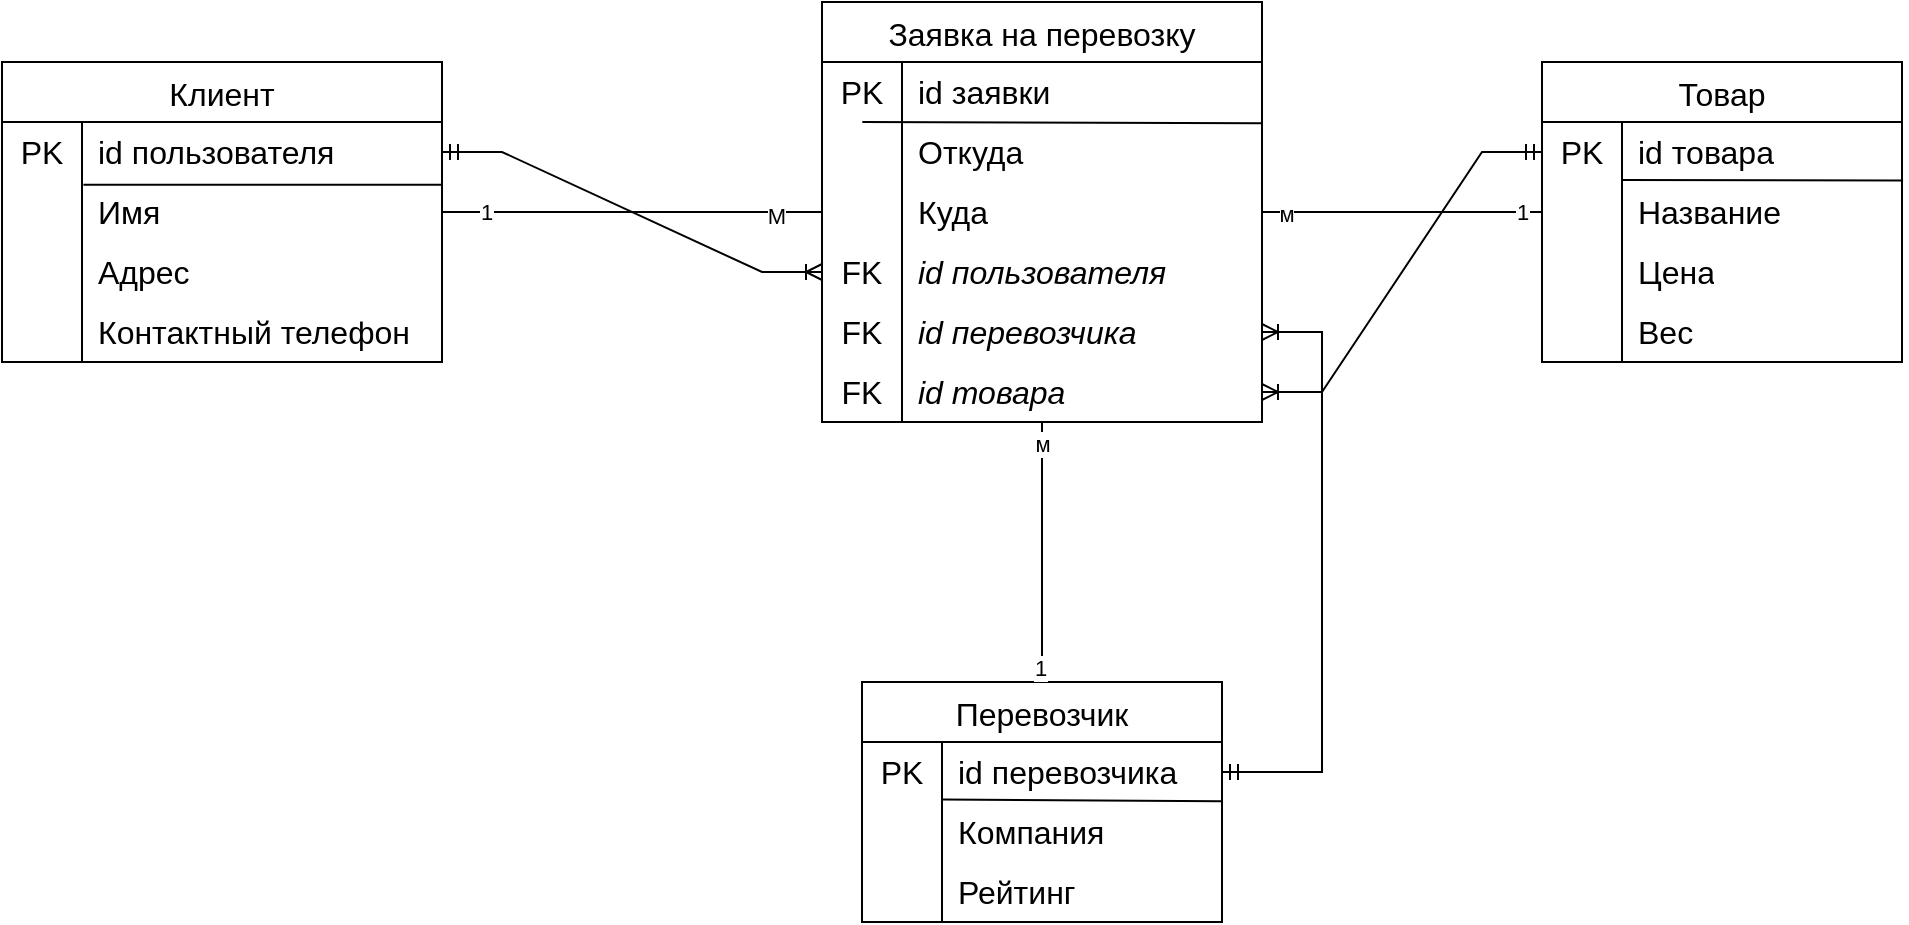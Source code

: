 <mxfile version="24.4.2" type="device">
  <diagram name="Страница — 1" id="g0R3e1ZwlaGYTqITwkmD">
    <mxGraphModel dx="2213" dy="767" grid="1" gridSize="10" guides="1" tooltips="1" connect="1" arrows="1" fold="1" page="1" pageScale="1" pageWidth="827" pageHeight="1169" math="0" shadow="0">
      <root>
        <mxCell id="0" />
        <mxCell id="1" parent="0" />
        <mxCell id="pUN1uKeZpESN9kSFb8I1-37" value="Заявка на перевозку" style="shape=table;startSize=30;container=1;collapsible=0;childLayout=tableLayout;fixedRows=1;rowLines=0;fontStyle=0;strokeColor=default;fontSize=16;" vertex="1" parent="1">
          <mxGeometry x="130" y="50" width="220" height="210" as="geometry" />
        </mxCell>
        <mxCell id="pUN1uKeZpESN9kSFb8I1-38" value="" style="shape=tableRow;horizontal=0;startSize=0;swimlaneHead=0;swimlaneBody=0;top=0;left=0;bottom=0;right=0;collapsible=0;dropTarget=0;fillColor=none;points=[[0,0.5],[1,0.5]];portConstraint=eastwest;strokeColor=inherit;fontSize=16;" vertex="1" parent="pUN1uKeZpESN9kSFb8I1-37">
          <mxGeometry y="30" width="220" height="30" as="geometry" />
        </mxCell>
        <mxCell id="pUN1uKeZpESN9kSFb8I1-39" value="PK" style="shape=partialRectangle;html=1;whiteSpace=wrap;connectable=0;fillColor=none;top=0;left=0;bottom=0;right=0;overflow=hidden;pointerEvents=1;strokeColor=inherit;fontSize=16;" vertex="1" parent="pUN1uKeZpESN9kSFb8I1-38">
          <mxGeometry width="40" height="30" as="geometry">
            <mxRectangle width="40" height="30" as="alternateBounds" />
          </mxGeometry>
        </mxCell>
        <mxCell id="pUN1uKeZpESN9kSFb8I1-40" value="id заявки" style="shape=partialRectangle;html=1;whiteSpace=wrap;connectable=0;fillColor=none;top=0;left=0;bottom=0;right=0;align=left;spacingLeft=6;overflow=hidden;strokeColor=inherit;fontSize=16;" vertex="1" parent="pUN1uKeZpESN9kSFb8I1-38">
          <mxGeometry x="40" width="180" height="30" as="geometry">
            <mxRectangle width="180" height="30" as="alternateBounds" />
          </mxGeometry>
        </mxCell>
        <mxCell id="pUN1uKeZpESN9kSFb8I1-41" value="" style="shape=tableRow;horizontal=0;startSize=0;swimlaneHead=0;swimlaneBody=0;top=0;left=0;bottom=0;right=0;collapsible=0;dropTarget=0;fillColor=none;points=[[0,0.5],[1,0.5]];portConstraint=eastwest;strokeColor=inherit;fontSize=16;" vertex="1" parent="pUN1uKeZpESN9kSFb8I1-37">
          <mxGeometry y="60" width="220" height="30" as="geometry" />
        </mxCell>
        <mxCell id="pUN1uKeZpESN9kSFb8I1-42" value="" style="shape=partialRectangle;html=1;whiteSpace=wrap;connectable=0;fillColor=none;top=0;left=0;bottom=0;right=0;overflow=hidden;strokeColor=inherit;fontSize=16;" vertex="1" parent="pUN1uKeZpESN9kSFb8I1-41">
          <mxGeometry width="40" height="30" as="geometry">
            <mxRectangle width="40" height="30" as="alternateBounds" />
          </mxGeometry>
        </mxCell>
        <mxCell id="pUN1uKeZpESN9kSFb8I1-43" value="Откуда" style="shape=partialRectangle;html=1;whiteSpace=wrap;connectable=0;fillColor=none;top=0;left=0;bottom=0;right=0;align=left;spacingLeft=6;overflow=hidden;strokeColor=inherit;fontSize=16;" vertex="1" parent="pUN1uKeZpESN9kSFb8I1-41">
          <mxGeometry x="40" width="180" height="30" as="geometry">
            <mxRectangle width="180" height="30" as="alternateBounds" />
          </mxGeometry>
        </mxCell>
        <mxCell id="pUN1uKeZpESN9kSFb8I1-44" value="" style="shape=tableRow;horizontal=0;startSize=0;swimlaneHead=0;swimlaneBody=0;top=0;left=0;bottom=0;right=0;collapsible=0;dropTarget=0;fillColor=none;points=[[0,0.5],[1,0.5]];portConstraint=eastwest;strokeColor=inherit;fontSize=16;" vertex="1" parent="pUN1uKeZpESN9kSFb8I1-37">
          <mxGeometry y="90" width="220" height="30" as="geometry" />
        </mxCell>
        <mxCell id="pUN1uKeZpESN9kSFb8I1-45" value="" style="shape=partialRectangle;html=1;whiteSpace=wrap;connectable=0;fillColor=none;top=0;left=0;bottom=0;right=0;overflow=hidden;strokeColor=inherit;fontSize=16;" vertex="1" parent="pUN1uKeZpESN9kSFb8I1-44">
          <mxGeometry width="40" height="30" as="geometry">
            <mxRectangle width="40" height="30" as="alternateBounds" />
          </mxGeometry>
        </mxCell>
        <mxCell id="pUN1uKeZpESN9kSFb8I1-46" value="Куда" style="shape=partialRectangle;html=1;whiteSpace=wrap;connectable=0;fillColor=none;top=0;left=0;bottom=0;right=0;align=left;spacingLeft=6;overflow=hidden;strokeColor=inherit;fontSize=16;" vertex="1" parent="pUN1uKeZpESN9kSFb8I1-44">
          <mxGeometry x="40" width="180" height="30" as="geometry">
            <mxRectangle width="180" height="30" as="alternateBounds" />
          </mxGeometry>
        </mxCell>
        <mxCell id="pUN1uKeZpESN9kSFb8I1-230" value="" style="shape=tableRow;horizontal=0;startSize=0;swimlaneHead=0;swimlaneBody=0;top=0;left=0;bottom=0;right=0;collapsible=0;dropTarget=0;fillColor=none;points=[[0,0.5],[1,0.5]];portConstraint=eastwest;strokeColor=inherit;fontSize=16;" vertex="1" parent="pUN1uKeZpESN9kSFb8I1-37">
          <mxGeometry y="120" width="220" height="30" as="geometry" />
        </mxCell>
        <mxCell id="pUN1uKeZpESN9kSFb8I1-231" value="FK" style="shape=partialRectangle;html=1;whiteSpace=wrap;connectable=0;fillColor=none;top=0;left=0;bottom=0;right=0;overflow=hidden;pointerEvents=1;strokeColor=inherit;fontSize=16;" vertex="1" parent="pUN1uKeZpESN9kSFb8I1-230">
          <mxGeometry width="40" height="30" as="geometry">
            <mxRectangle width="40" height="30" as="alternateBounds" />
          </mxGeometry>
        </mxCell>
        <mxCell id="pUN1uKeZpESN9kSFb8I1-232" value="&lt;i&gt;id пользователя&lt;/i&gt;" style="shape=partialRectangle;html=1;whiteSpace=wrap;connectable=0;fillColor=none;top=0;left=0;bottom=0;right=0;align=left;spacingLeft=6;overflow=hidden;strokeColor=inherit;fontSize=16;" vertex="1" parent="pUN1uKeZpESN9kSFb8I1-230">
          <mxGeometry x="40" width="180" height="30" as="geometry">
            <mxRectangle width="180" height="30" as="alternateBounds" />
          </mxGeometry>
        </mxCell>
        <mxCell id="pUN1uKeZpESN9kSFb8I1-218" value="" style="shape=tableRow;horizontal=0;startSize=0;swimlaneHead=0;swimlaneBody=0;top=0;left=0;bottom=0;right=0;collapsible=0;dropTarget=0;fillColor=none;points=[[0,0.5],[1,0.5]];portConstraint=eastwest;strokeColor=inherit;fontSize=16;" vertex="1" parent="pUN1uKeZpESN9kSFb8I1-37">
          <mxGeometry y="150" width="220" height="30" as="geometry" />
        </mxCell>
        <mxCell id="pUN1uKeZpESN9kSFb8I1-219" value="FK" style="shape=partialRectangle;html=1;whiteSpace=wrap;connectable=0;fillColor=none;top=0;left=0;bottom=0;right=0;overflow=hidden;strokeColor=inherit;fontSize=16;" vertex="1" parent="pUN1uKeZpESN9kSFb8I1-218">
          <mxGeometry width="40" height="30" as="geometry">
            <mxRectangle width="40" height="30" as="alternateBounds" />
          </mxGeometry>
        </mxCell>
        <mxCell id="pUN1uKeZpESN9kSFb8I1-220" value="&lt;i&gt;id перевозчика&lt;/i&gt;" style="shape=partialRectangle;html=1;whiteSpace=wrap;connectable=0;fillColor=none;top=0;left=0;bottom=0;right=0;align=left;spacingLeft=6;overflow=hidden;strokeColor=inherit;fontSize=16;" vertex="1" parent="pUN1uKeZpESN9kSFb8I1-218">
          <mxGeometry x="40" width="180" height="30" as="geometry">
            <mxRectangle width="180" height="30" as="alternateBounds" />
          </mxGeometry>
        </mxCell>
        <mxCell id="pUN1uKeZpESN9kSFb8I1-50" value="" style="shape=tableRow;horizontal=0;startSize=0;swimlaneHead=0;swimlaneBody=0;top=0;left=0;bottom=0;right=0;collapsible=0;dropTarget=0;fillColor=none;points=[[0,0.5],[1,0.5]];portConstraint=eastwest;strokeColor=inherit;fontSize=16;" vertex="1" parent="pUN1uKeZpESN9kSFb8I1-37">
          <mxGeometry y="180" width="220" height="30" as="geometry" />
        </mxCell>
        <mxCell id="pUN1uKeZpESN9kSFb8I1-51" value="FK" style="shape=partialRectangle;html=1;whiteSpace=wrap;connectable=0;fillColor=none;top=0;left=0;bottom=0;right=0;overflow=hidden;strokeColor=inherit;fontSize=16;" vertex="1" parent="pUN1uKeZpESN9kSFb8I1-50">
          <mxGeometry width="40" height="30" as="geometry">
            <mxRectangle width="40" height="30" as="alternateBounds" />
          </mxGeometry>
        </mxCell>
        <mxCell id="pUN1uKeZpESN9kSFb8I1-52" value="&lt;i&gt;id товара&lt;/i&gt;" style="shape=partialRectangle;html=1;whiteSpace=wrap;connectable=0;fillColor=none;top=0;left=0;bottom=0;right=0;align=left;spacingLeft=6;overflow=hidden;strokeColor=inherit;fontSize=16;" vertex="1" parent="pUN1uKeZpESN9kSFb8I1-50">
          <mxGeometry x="40" width="180" height="30" as="geometry">
            <mxRectangle width="180" height="30" as="alternateBounds" />
          </mxGeometry>
        </mxCell>
        <mxCell id="pUN1uKeZpESN9kSFb8I1-57" value="Клиент" style="shape=table;startSize=30;container=1;collapsible=0;childLayout=tableLayout;fixedRows=1;rowLines=0;fontStyle=0;strokeColor=default;fontSize=16;" vertex="1" parent="1">
          <mxGeometry x="-280" y="80" width="220" height="150" as="geometry" />
        </mxCell>
        <mxCell id="pUN1uKeZpESN9kSFb8I1-58" value="" style="shape=tableRow;horizontal=0;startSize=0;swimlaneHead=0;swimlaneBody=0;top=0;left=0;bottom=0;right=0;collapsible=0;dropTarget=0;fillColor=none;points=[[0,0.5],[1,0.5]];portConstraint=eastwest;strokeColor=inherit;fontSize=16;" vertex="1" parent="pUN1uKeZpESN9kSFb8I1-57">
          <mxGeometry y="30" width="220" height="30" as="geometry" />
        </mxCell>
        <mxCell id="pUN1uKeZpESN9kSFb8I1-59" value="PK" style="shape=partialRectangle;html=1;whiteSpace=wrap;connectable=0;fillColor=none;top=0;left=0;bottom=0;right=0;overflow=hidden;pointerEvents=1;strokeColor=inherit;fontSize=16;" vertex="1" parent="pUN1uKeZpESN9kSFb8I1-58">
          <mxGeometry width="40" height="30" as="geometry">
            <mxRectangle width="40" height="30" as="alternateBounds" />
          </mxGeometry>
        </mxCell>
        <mxCell id="pUN1uKeZpESN9kSFb8I1-60" value="id пользователя" style="shape=partialRectangle;html=1;whiteSpace=wrap;connectable=0;fillColor=none;top=0;left=0;bottom=0;right=0;align=left;spacingLeft=6;overflow=hidden;strokeColor=inherit;fontSize=16;" vertex="1" parent="pUN1uKeZpESN9kSFb8I1-58">
          <mxGeometry x="40" width="180" height="30" as="geometry">
            <mxRectangle width="180" height="30" as="alternateBounds" />
          </mxGeometry>
        </mxCell>
        <mxCell id="pUN1uKeZpESN9kSFb8I1-61" value="" style="shape=tableRow;horizontal=0;startSize=0;swimlaneHead=0;swimlaneBody=0;top=0;left=0;bottom=0;right=0;collapsible=0;dropTarget=0;fillColor=none;points=[[0,0.5],[1,0.5]];portConstraint=eastwest;strokeColor=inherit;fontSize=16;" vertex="1" parent="pUN1uKeZpESN9kSFb8I1-57">
          <mxGeometry y="60" width="220" height="30" as="geometry" />
        </mxCell>
        <mxCell id="pUN1uKeZpESN9kSFb8I1-62" value="" style="shape=partialRectangle;html=1;whiteSpace=wrap;connectable=0;fillColor=none;top=0;left=0;bottom=0;right=0;overflow=hidden;strokeColor=inherit;fontSize=16;" vertex="1" parent="pUN1uKeZpESN9kSFb8I1-61">
          <mxGeometry width="40" height="30" as="geometry">
            <mxRectangle width="40" height="30" as="alternateBounds" />
          </mxGeometry>
        </mxCell>
        <mxCell id="pUN1uKeZpESN9kSFb8I1-63" value="Имя" style="shape=partialRectangle;html=1;whiteSpace=wrap;connectable=0;fillColor=none;top=0;left=0;bottom=0;right=0;align=left;spacingLeft=6;overflow=hidden;strokeColor=inherit;fontSize=16;" vertex="1" parent="pUN1uKeZpESN9kSFb8I1-61">
          <mxGeometry x="40" width="180" height="30" as="geometry">
            <mxRectangle width="180" height="30" as="alternateBounds" />
          </mxGeometry>
        </mxCell>
        <mxCell id="pUN1uKeZpESN9kSFb8I1-258" value="" style="shape=tableRow;horizontal=0;startSize=0;swimlaneHead=0;swimlaneBody=0;top=0;left=0;bottom=0;right=0;collapsible=0;dropTarget=0;fillColor=none;points=[[0,0.5],[1,0.5]];portConstraint=eastwest;strokeColor=inherit;fontSize=16;" vertex="1" parent="pUN1uKeZpESN9kSFb8I1-57">
          <mxGeometry y="90" width="220" height="30" as="geometry" />
        </mxCell>
        <mxCell id="pUN1uKeZpESN9kSFb8I1-259" value="" style="shape=partialRectangle;html=1;whiteSpace=wrap;connectable=0;fillColor=none;top=0;left=0;bottom=0;right=0;overflow=hidden;pointerEvents=1;strokeColor=inherit;fontSize=16;" vertex="1" parent="pUN1uKeZpESN9kSFb8I1-258">
          <mxGeometry width="40" height="30" as="geometry">
            <mxRectangle width="40" height="30" as="alternateBounds" />
          </mxGeometry>
        </mxCell>
        <mxCell id="pUN1uKeZpESN9kSFb8I1-260" value="Адрес" style="shape=partialRectangle;html=1;whiteSpace=wrap;connectable=0;fillColor=none;top=0;left=0;bottom=0;right=0;align=left;spacingLeft=6;overflow=hidden;strokeColor=inherit;fontSize=16;" vertex="1" parent="pUN1uKeZpESN9kSFb8I1-258">
          <mxGeometry x="40" width="180" height="30" as="geometry">
            <mxRectangle width="180" height="30" as="alternateBounds" />
          </mxGeometry>
        </mxCell>
        <mxCell id="pUN1uKeZpESN9kSFb8I1-64" value="" style="shape=tableRow;horizontal=0;startSize=0;swimlaneHead=0;swimlaneBody=0;top=0;left=0;bottom=0;right=0;collapsible=0;dropTarget=0;fillColor=none;points=[[0,0.5],[1,0.5]];portConstraint=eastwest;strokeColor=inherit;fontSize=16;" vertex="1" parent="pUN1uKeZpESN9kSFb8I1-57">
          <mxGeometry y="120" width="220" height="30" as="geometry" />
        </mxCell>
        <mxCell id="pUN1uKeZpESN9kSFb8I1-65" value="" style="shape=partialRectangle;html=1;whiteSpace=wrap;connectable=0;fillColor=none;top=0;left=0;bottom=0;right=0;overflow=hidden;strokeColor=inherit;fontSize=16;" vertex="1" parent="pUN1uKeZpESN9kSFb8I1-64">
          <mxGeometry width="40" height="30" as="geometry">
            <mxRectangle width="40" height="30" as="alternateBounds" />
          </mxGeometry>
        </mxCell>
        <mxCell id="pUN1uKeZpESN9kSFb8I1-66" value="Контактный телефон" style="shape=partialRectangle;html=1;whiteSpace=wrap;connectable=0;fillColor=none;top=0;left=0;bottom=0;right=0;align=left;spacingLeft=6;overflow=hidden;strokeColor=inherit;fontSize=16;" vertex="1" parent="pUN1uKeZpESN9kSFb8I1-64">
          <mxGeometry x="40" width="180" height="30" as="geometry">
            <mxRectangle width="180" height="30" as="alternateBounds" />
          </mxGeometry>
        </mxCell>
        <mxCell id="pUN1uKeZpESN9kSFb8I1-274" value="" style="endArrow=none;html=1;rounded=0;exitX=0.185;exitY=1.047;exitDx=0;exitDy=0;exitPerimeter=0;entryX=1;entryY=1.047;entryDx=0;entryDy=0;entryPerimeter=0;" edge="1" parent="pUN1uKeZpESN9kSFb8I1-57" source="pUN1uKeZpESN9kSFb8I1-58" target="pUN1uKeZpESN9kSFb8I1-58">
          <mxGeometry width="50" height="50" relative="1" as="geometry">
            <mxPoint x="200" y="100" as="sourcePoint" />
            <mxPoint x="250" y="50" as="targetPoint" />
          </mxGeometry>
        </mxCell>
        <mxCell id="pUN1uKeZpESN9kSFb8I1-67" value="Товар" style="shape=table;startSize=30;container=1;collapsible=0;childLayout=tableLayout;fixedRows=1;rowLines=0;fontStyle=0;strokeColor=default;fontSize=16;" vertex="1" parent="1">
          <mxGeometry x="490" y="80" width="180" height="150" as="geometry" />
        </mxCell>
        <mxCell id="pUN1uKeZpESN9kSFb8I1-68" value="" style="shape=tableRow;horizontal=0;startSize=0;swimlaneHead=0;swimlaneBody=0;top=0;left=0;bottom=0;right=0;collapsible=0;dropTarget=0;fillColor=none;points=[[0,0.5],[1,0.5]];portConstraint=eastwest;strokeColor=inherit;fontSize=16;" vertex="1" parent="pUN1uKeZpESN9kSFb8I1-67">
          <mxGeometry y="30" width="180" height="30" as="geometry" />
        </mxCell>
        <mxCell id="pUN1uKeZpESN9kSFb8I1-69" value="PK" style="shape=partialRectangle;html=1;whiteSpace=wrap;connectable=0;fillColor=none;top=0;left=0;bottom=0;right=0;overflow=hidden;pointerEvents=1;strokeColor=inherit;fontSize=16;" vertex="1" parent="pUN1uKeZpESN9kSFb8I1-68">
          <mxGeometry width="40" height="30" as="geometry">
            <mxRectangle width="40" height="30" as="alternateBounds" />
          </mxGeometry>
        </mxCell>
        <mxCell id="pUN1uKeZpESN9kSFb8I1-70" value="id товара" style="shape=partialRectangle;html=1;whiteSpace=wrap;connectable=0;fillColor=none;top=0;left=0;bottom=0;right=0;align=left;spacingLeft=6;overflow=hidden;strokeColor=inherit;fontSize=16;" vertex="1" parent="pUN1uKeZpESN9kSFb8I1-68">
          <mxGeometry x="40" width="140" height="30" as="geometry">
            <mxRectangle width="140" height="30" as="alternateBounds" />
          </mxGeometry>
        </mxCell>
        <mxCell id="pUN1uKeZpESN9kSFb8I1-239" value="" style="shape=tableRow;horizontal=0;startSize=0;swimlaneHead=0;swimlaneBody=0;top=0;left=0;bottom=0;right=0;collapsible=0;dropTarget=0;fillColor=none;points=[[0,0.5],[1,0.5]];portConstraint=eastwest;strokeColor=inherit;fontSize=16;" vertex="1" parent="pUN1uKeZpESN9kSFb8I1-67">
          <mxGeometry y="60" width="180" height="30" as="geometry" />
        </mxCell>
        <mxCell id="pUN1uKeZpESN9kSFb8I1-240" value="" style="shape=partialRectangle;html=1;whiteSpace=wrap;connectable=0;fillColor=none;top=0;left=0;bottom=0;right=0;overflow=hidden;pointerEvents=1;strokeColor=inherit;fontSize=16;" vertex="1" parent="pUN1uKeZpESN9kSFb8I1-239">
          <mxGeometry width="40" height="30" as="geometry">
            <mxRectangle width="40" height="30" as="alternateBounds" />
          </mxGeometry>
        </mxCell>
        <mxCell id="pUN1uKeZpESN9kSFb8I1-241" value="Название" style="shape=partialRectangle;html=1;whiteSpace=wrap;connectable=0;fillColor=none;top=0;left=0;bottom=0;right=0;align=left;spacingLeft=6;overflow=hidden;strokeColor=inherit;fontSize=16;" vertex="1" parent="pUN1uKeZpESN9kSFb8I1-239">
          <mxGeometry x="40" width="140" height="30" as="geometry">
            <mxRectangle width="140" height="30" as="alternateBounds" />
          </mxGeometry>
        </mxCell>
        <mxCell id="pUN1uKeZpESN9kSFb8I1-233" value="" style="shape=tableRow;horizontal=0;startSize=0;swimlaneHead=0;swimlaneBody=0;top=0;left=0;bottom=0;right=0;collapsible=0;dropTarget=0;fillColor=none;points=[[0,0.5],[1,0.5]];portConstraint=eastwest;strokeColor=inherit;fontSize=16;" vertex="1" parent="pUN1uKeZpESN9kSFb8I1-67">
          <mxGeometry y="90" width="180" height="30" as="geometry" />
        </mxCell>
        <mxCell id="pUN1uKeZpESN9kSFb8I1-234" value="" style="shape=partialRectangle;html=1;whiteSpace=wrap;connectable=0;fillColor=none;top=0;left=0;bottom=0;right=0;overflow=hidden;strokeColor=inherit;fontSize=16;" vertex="1" parent="pUN1uKeZpESN9kSFb8I1-233">
          <mxGeometry width="40" height="30" as="geometry">
            <mxRectangle width="40" height="30" as="alternateBounds" />
          </mxGeometry>
        </mxCell>
        <mxCell id="pUN1uKeZpESN9kSFb8I1-235" value="Цена" style="shape=partialRectangle;html=1;whiteSpace=wrap;connectable=0;fillColor=none;top=0;left=0;bottom=0;right=0;align=left;spacingLeft=6;overflow=hidden;strokeColor=inherit;fontSize=16;" vertex="1" parent="pUN1uKeZpESN9kSFb8I1-233">
          <mxGeometry x="40" width="140" height="30" as="geometry">
            <mxRectangle width="140" height="30" as="alternateBounds" />
          </mxGeometry>
        </mxCell>
        <mxCell id="pUN1uKeZpESN9kSFb8I1-71" value="" style="shape=tableRow;horizontal=0;startSize=0;swimlaneHead=0;swimlaneBody=0;top=0;left=0;bottom=0;right=0;collapsible=0;dropTarget=0;fillColor=none;points=[[0,0.5],[1,0.5]];portConstraint=eastwest;strokeColor=inherit;fontSize=16;" vertex="1" parent="pUN1uKeZpESN9kSFb8I1-67">
          <mxGeometry y="120" width="180" height="30" as="geometry" />
        </mxCell>
        <mxCell id="pUN1uKeZpESN9kSFb8I1-72" value="" style="shape=partialRectangle;html=1;whiteSpace=wrap;connectable=0;fillColor=none;top=0;left=0;bottom=0;right=0;overflow=hidden;strokeColor=inherit;fontSize=16;" vertex="1" parent="pUN1uKeZpESN9kSFb8I1-71">
          <mxGeometry width="40" height="30" as="geometry">
            <mxRectangle width="40" height="30" as="alternateBounds" />
          </mxGeometry>
        </mxCell>
        <mxCell id="pUN1uKeZpESN9kSFb8I1-73" value="Вес" style="shape=partialRectangle;html=1;whiteSpace=wrap;connectable=0;fillColor=none;top=0;left=0;bottom=0;right=0;align=left;spacingLeft=6;overflow=hidden;strokeColor=inherit;fontSize=16;" vertex="1" parent="pUN1uKeZpESN9kSFb8I1-71">
          <mxGeometry x="40" width="140" height="30" as="geometry">
            <mxRectangle width="140" height="30" as="alternateBounds" />
          </mxGeometry>
        </mxCell>
        <mxCell id="pUN1uKeZpESN9kSFb8I1-275" value="" style="endArrow=none;html=1;rounded=0;exitX=0.223;exitY=0.967;exitDx=0;exitDy=0;exitPerimeter=0;entryX=1.003;entryY=0.976;entryDx=0;entryDy=0;entryPerimeter=0;" edge="1" parent="pUN1uKeZpESN9kSFb8I1-67" source="pUN1uKeZpESN9kSFb8I1-68" target="pUN1uKeZpESN9kSFb8I1-68">
          <mxGeometry width="50" height="50" relative="1" as="geometry">
            <mxPoint x="40.3" y="59.59" as="sourcePoint" />
            <mxPoint x="180" y="60" as="targetPoint" />
          </mxGeometry>
        </mxCell>
        <mxCell id="pUN1uKeZpESN9kSFb8I1-261" value="Перевозчик" style="shape=table;startSize=30;container=1;collapsible=0;childLayout=tableLayout;fixedRows=1;rowLines=0;fontStyle=0;strokeColor=default;fontSize=16;" vertex="1" parent="1">
          <mxGeometry x="150" y="390" width="180" height="120" as="geometry" />
        </mxCell>
        <mxCell id="pUN1uKeZpESN9kSFb8I1-262" value="" style="shape=tableRow;horizontal=0;startSize=0;swimlaneHead=0;swimlaneBody=0;top=0;left=0;bottom=0;right=0;collapsible=0;dropTarget=0;fillColor=none;points=[[0,0.5],[1,0.5]];portConstraint=eastwest;strokeColor=inherit;fontSize=16;" vertex="1" parent="pUN1uKeZpESN9kSFb8I1-261">
          <mxGeometry y="30" width="180" height="30" as="geometry" />
        </mxCell>
        <mxCell id="pUN1uKeZpESN9kSFb8I1-263" value="PK" style="shape=partialRectangle;html=1;whiteSpace=wrap;connectable=0;fillColor=none;top=0;left=0;bottom=0;right=0;overflow=hidden;pointerEvents=1;strokeColor=inherit;fontSize=16;" vertex="1" parent="pUN1uKeZpESN9kSFb8I1-262">
          <mxGeometry width="40" height="30" as="geometry">
            <mxRectangle width="40" height="30" as="alternateBounds" />
          </mxGeometry>
        </mxCell>
        <mxCell id="pUN1uKeZpESN9kSFb8I1-264" value="id перевозчика" style="shape=partialRectangle;html=1;whiteSpace=wrap;connectable=0;fillColor=none;top=0;left=0;bottom=0;right=0;align=left;spacingLeft=6;overflow=hidden;strokeColor=inherit;fontSize=16;" vertex="1" parent="pUN1uKeZpESN9kSFb8I1-262">
          <mxGeometry x="40" width="140" height="30" as="geometry">
            <mxRectangle width="140" height="30" as="alternateBounds" />
          </mxGeometry>
        </mxCell>
        <mxCell id="pUN1uKeZpESN9kSFb8I1-265" value="" style="shape=tableRow;horizontal=0;startSize=0;swimlaneHead=0;swimlaneBody=0;top=0;left=0;bottom=0;right=0;collapsible=0;dropTarget=0;fillColor=none;points=[[0,0.5],[1,0.5]];portConstraint=eastwest;strokeColor=inherit;fontSize=16;" vertex="1" parent="pUN1uKeZpESN9kSFb8I1-261">
          <mxGeometry y="60" width="180" height="30" as="geometry" />
        </mxCell>
        <mxCell id="pUN1uKeZpESN9kSFb8I1-266" value="" style="shape=partialRectangle;html=1;whiteSpace=wrap;connectable=0;fillColor=none;top=0;left=0;bottom=0;right=0;overflow=hidden;strokeColor=inherit;fontSize=16;" vertex="1" parent="pUN1uKeZpESN9kSFb8I1-265">
          <mxGeometry width="40" height="30" as="geometry">
            <mxRectangle width="40" height="30" as="alternateBounds" />
          </mxGeometry>
        </mxCell>
        <mxCell id="pUN1uKeZpESN9kSFb8I1-267" value="Компания" style="shape=partialRectangle;html=1;whiteSpace=wrap;connectable=0;fillColor=none;top=0;left=0;bottom=0;right=0;align=left;spacingLeft=6;overflow=hidden;strokeColor=inherit;fontSize=16;" vertex="1" parent="pUN1uKeZpESN9kSFb8I1-265">
          <mxGeometry x="40" width="140" height="30" as="geometry">
            <mxRectangle width="140" height="30" as="alternateBounds" />
          </mxGeometry>
        </mxCell>
        <mxCell id="pUN1uKeZpESN9kSFb8I1-268" value="" style="shape=tableRow;horizontal=0;startSize=0;swimlaneHead=0;swimlaneBody=0;top=0;left=0;bottom=0;right=0;collapsible=0;dropTarget=0;fillColor=none;points=[[0,0.5],[1,0.5]];portConstraint=eastwest;strokeColor=inherit;fontSize=16;" vertex="1" parent="pUN1uKeZpESN9kSFb8I1-261">
          <mxGeometry y="90" width="180" height="30" as="geometry" />
        </mxCell>
        <mxCell id="pUN1uKeZpESN9kSFb8I1-269" value="" style="shape=partialRectangle;html=1;whiteSpace=wrap;connectable=0;fillColor=none;top=0;left=0;bottom=0;right=0;overflow=hidden;strokeColor=inherit;fontSize=16;" vertex="1" parent="pUN1uKeZpESN9kSFb8I1-268">
          <mxGeometry width="40" height="30" as="geometry">
            <mxRectangle width="40" height="30" as="alternateBounds" />
          </mxGeometry>
        </mxCell>
        <mxCell id="pUN1uKeZpESN9kSFb8I1-270" value="Рейтинг" style="shape=partialRectangle;html=1;whiteSpace=wrap;connectable=0;fillColor=none;top=0;left=0;bottom=0;right=0;align=left;spacingLeft=6;overflow=hidden;strokeColor=inherit;fontSize=16;" vertex="1" parent="pUN1uKeZpESN9kSFb8I1-268">
          <mxGeometry x="40" width="140" height="30" as="geometry">
            <mxRectangle width="140" height="30" as="alternateBounds" />
          </mxGeometry>
        </mxCell>
        <mxCell id="pUN1uKeZpESN9kSFb8I1-276" value="" style="endArrow=none;html=1;rounded=0;exitX=0.222;exitY=-0.043;exitDx=0;exitDy=0;exitPerimeter=0;entryX=1;entryY=0.986;entryDx=0;entryDy=0;entryPerimeter=0;" edge="1" parent="pUN1uKeZpESN9kSFb8I1-261" source="pUN1uKeZpESN9kSFb8I1-265" target="pUN1uKeZpESN9kSFb8I1-262">
          <mxGeometry width="50" height="50" relative="1" as="geometry">
            <mxPoint x="40.3" y="59.71" as="sourcePoint" />
            <mxPoint x="180" y="60.12" as="targetPoint" />
          </mxGeometry>
        </mxCell>
        <mxCell id="pUN1uKeZpESN9kSFb8I1-277" value="" style="endArrow=none;html=1;rounded=0;exitX=0.185;exitY=1.047;exitDx=0;exitDy=0;exitPerimeter=0;entryX=1.001;entryY=0.022;entryDx=0;entryDy=0;entryPerimeter=0;" edge="1" parent="1" target="pUN1uKeZpESN9kSFb8I1-41">
          <mxGeometry width="50" height="50" relative="1" as="geometry">
            <mxPoint x="150.15" y="110.0" as="sourcePoint" />
            <mxPoint x="289.85" y="110.41" as="targetPoint" />
          </mxGeometry>
        </mxCell>
        <mxCell id="pUN1uKeZpESN9kSFb8I1-278" value="" style="endArrow=none;html=1;rounded=0;" edge="1" parent="1" source="pUN1uKeZpESN9kSFb8I1-37" target="pUN1uKeZpESN9kSFb8I1-57">
          <mxGeometry width="50" height="50" relative="1" as="geometry">
            <mxPoint x="350" y="40" as="sourcePoint" />
            <mxPoint x="400" y="-10" as="targetPoint" />
          </mxGeometry>
        </mxCell>
        <mxCell id="pUN1uKeZpESN9kSFb8I1-281" value="1" style="edgeLabel;html=1;align=center;verticalAlign=middle;resizable=0;points=[];" vertex="1" connectable="0" parent="pUN1uKeZpESN9kSFb8I1-278">
          <mxGeometry x="0.775" relative="1" as="geometry">
            <mxPoint as="offset" />
          </mxGeometry>
        </mxCell>
        <mxCell id="pUN1uKeZpESN9kSFb8I1-282" value="М" style="edgeLabel;html=1;align=center;verticalAlign=middle;resizable=0;points=[];" vertex="1" connectable="0" parent="pUN1uKeZpESN9kSFb8I1-278">
          <mxGeometry x="-0.753" y="2" relative="1" as="geometry">
            <mxPoint as="offset" />
          </mxGeometry>
        </mxCell>
        <mxCell id="pUN1uKeZpESN9kSFb8I1-279" value="" style="endArrow=none;html=1;rounded=0;" edge="1" parent="1" source="pUN1uKeZpESN9kSFb8I1-37" target="pUN1uKeZpESN9kSFb8I1-67">
          <mxGeometry width="50" height="50" relative="1" as="geometry">
            <mxPoint x="400" y="180" as="sourcePoint" />
            <mxPoint x="550" y="250" as="targetPoint" />
          </mxGeometry>
        </mxCell>
        <mxCell id="pUN1uKeZpESN9kSFb8I1-283" value="м" style="edgeLabel;html=1;align=center;verticalAlign=middle;resizable=0;points=[];" vertex="1" connectable="0" parent="pUN1uKeZpESN9kSFb8I1-279">
          <mxGeometry x="-0.829" y="-1" relative="1" as="geometry">
            <mxPoint as="offset" />
          </mxGeometry>
        </mxCell>
        <mxCell id="pUN1uKeZpESN9kSFb8I1-284" value="1" style="edgeLabel;html=1;align=center;verticalAlign=middle;resizable=0;points=[];" vertex="1" connectable="0" parent="pUN1uKeZpESN9kSFb8I1-279">
          <mxGeometry x="0.848" relative="1" as="geometry">
            <mxPoint as="offset" />
          </mxGeometry>
        </mxCell>
        <mxCell id="pUN1uKeZpESN9kSFb8I1-280" value="" style="endArrow=none;html=1;rounded=0;" edge="1" parent="1" source="pUN1uKeZpESN9kSFb8I1-261" target="pUN1uKeZpESN9kSFb8I1-50">
          <mxGeometry width="50" height="50" relative="1" as="geometry">
            <mxPoint x="330" y="410" as="sourcePoint" />
            <mxPoint x="380" y="360" as="targetPoint" />
          </mxGeometry>
        </mxCell>
        <mxCell id="pUN1uKeZpESN9kSFb8I1-285" value="1" style="edgeLabel;html=1;align=center;verticalAlign=middle;resizable=0;points=[];" vertex="1" connectable="0" parent="pUN1uKeZpESN9kSFb8I1-280">
          <mxGeometry x="-0.883" y="1" relative="1" as="geometry">
            <mxPoint as="offset" />
          </mxGeometry>
        </mxCell>
        <mxCell id="pUN1uKeZpESN9kSFb8I1-286" value="м" style="edgeLabel;html=1;align=center;verticalAlign=middle;resizable=0;points=[];" vertex="1" connectable="0" parent="pUN1uKeZpESN9kSFb8I1-280">
          <mxGeometry x="0.833" relative="1" as="geometry">
            <mxPoint as="offset" />
          </mxGeometry>
        </mxCell>
        <mxCell id="pUN1uKeZpESN9kSFb8I1-334" value="" style="edgeStyle=entityRelationEdgeStyle;fontSize=12;html=1;endArrow=ERoneToMany;startArrow=ERmandOne;rounded=0;entryX=0;entryY=0.5;entryDx=0;entryDy=0;exitX=1;exitY=0.5;exitDx=0;exitDy=0;" edge="1" parent="1" source="pUN1uKeZpESN9kSFb8I1-58" target="pUN1uKeZpESN9kSFb8I1-230">
          <mxGeometry width="100" height="100" relative="1" as="geometry">
            <mxPoint x="10" y="60" as="sourcePoint" />
            <mxPoint x="70" y="40" as="targetPoint" />
            <Array as="points">
              <mxPoint x="40" />
            </Array>
          </mxGeometry>
        </mxCell>
        <mxCell id="pUN1uKeZpESN9kSFb8I1-335" value="" style="edgeStyle=entityRelationEdgeStyle;fontSize=12;html=1;endArrow=ERoneToMany;startArrow=ERmandOne;rounded=0;entryX=1;entryY=0.5;entryDx=0;entryDy=0;exitX=0;exitY=0.5;exitDx=0;exitDy=0;" edge="1" parent="1" source="pUN1uKeZpESN9kSFb8I1-68" target="pUN1uKeZpESN9kSFb8I1-50">
          <mxGeometry width="100" height="100" relative="1" as="geometry">
            <mxPoint x="480" y="430" as="sourcePoint" />
            <mxPoint x="380" y="330" as="targetPoint" />
          </mxGeometry>
        </mxCell>
        <mxCell id="pUN1uKeZpESN9kSFb8I1-344" value="" style="edgeStyle=entityRelationEdgeStyle;fontSize=12;html=1;endArrow=ERoneToMany;startArrow=ERmandOne;rounded=0;exitX=1;exitY=0.5;exitDx=0;exitDy=0;" edge="1" parent="1" source="pUN1uKeZpESN9kSFb8I1-262" target="pUN1uKeZpESN9kSFb8I1-218">
          <mxGeometry width="100" height="100" relative="1" as="geometry">
            <mxPoint x="450" y="350" as="sourcePoint" />
            <mxPoint x="430" y="230" as="targetPoint" />
            <Array as="points">
              <mxPoint x="370" y="230" />
            </Array>
          </mxGeometry>
        </mxCell>
      </root>
    </mxGraphModel>
  </diagram>
</mxfile>
